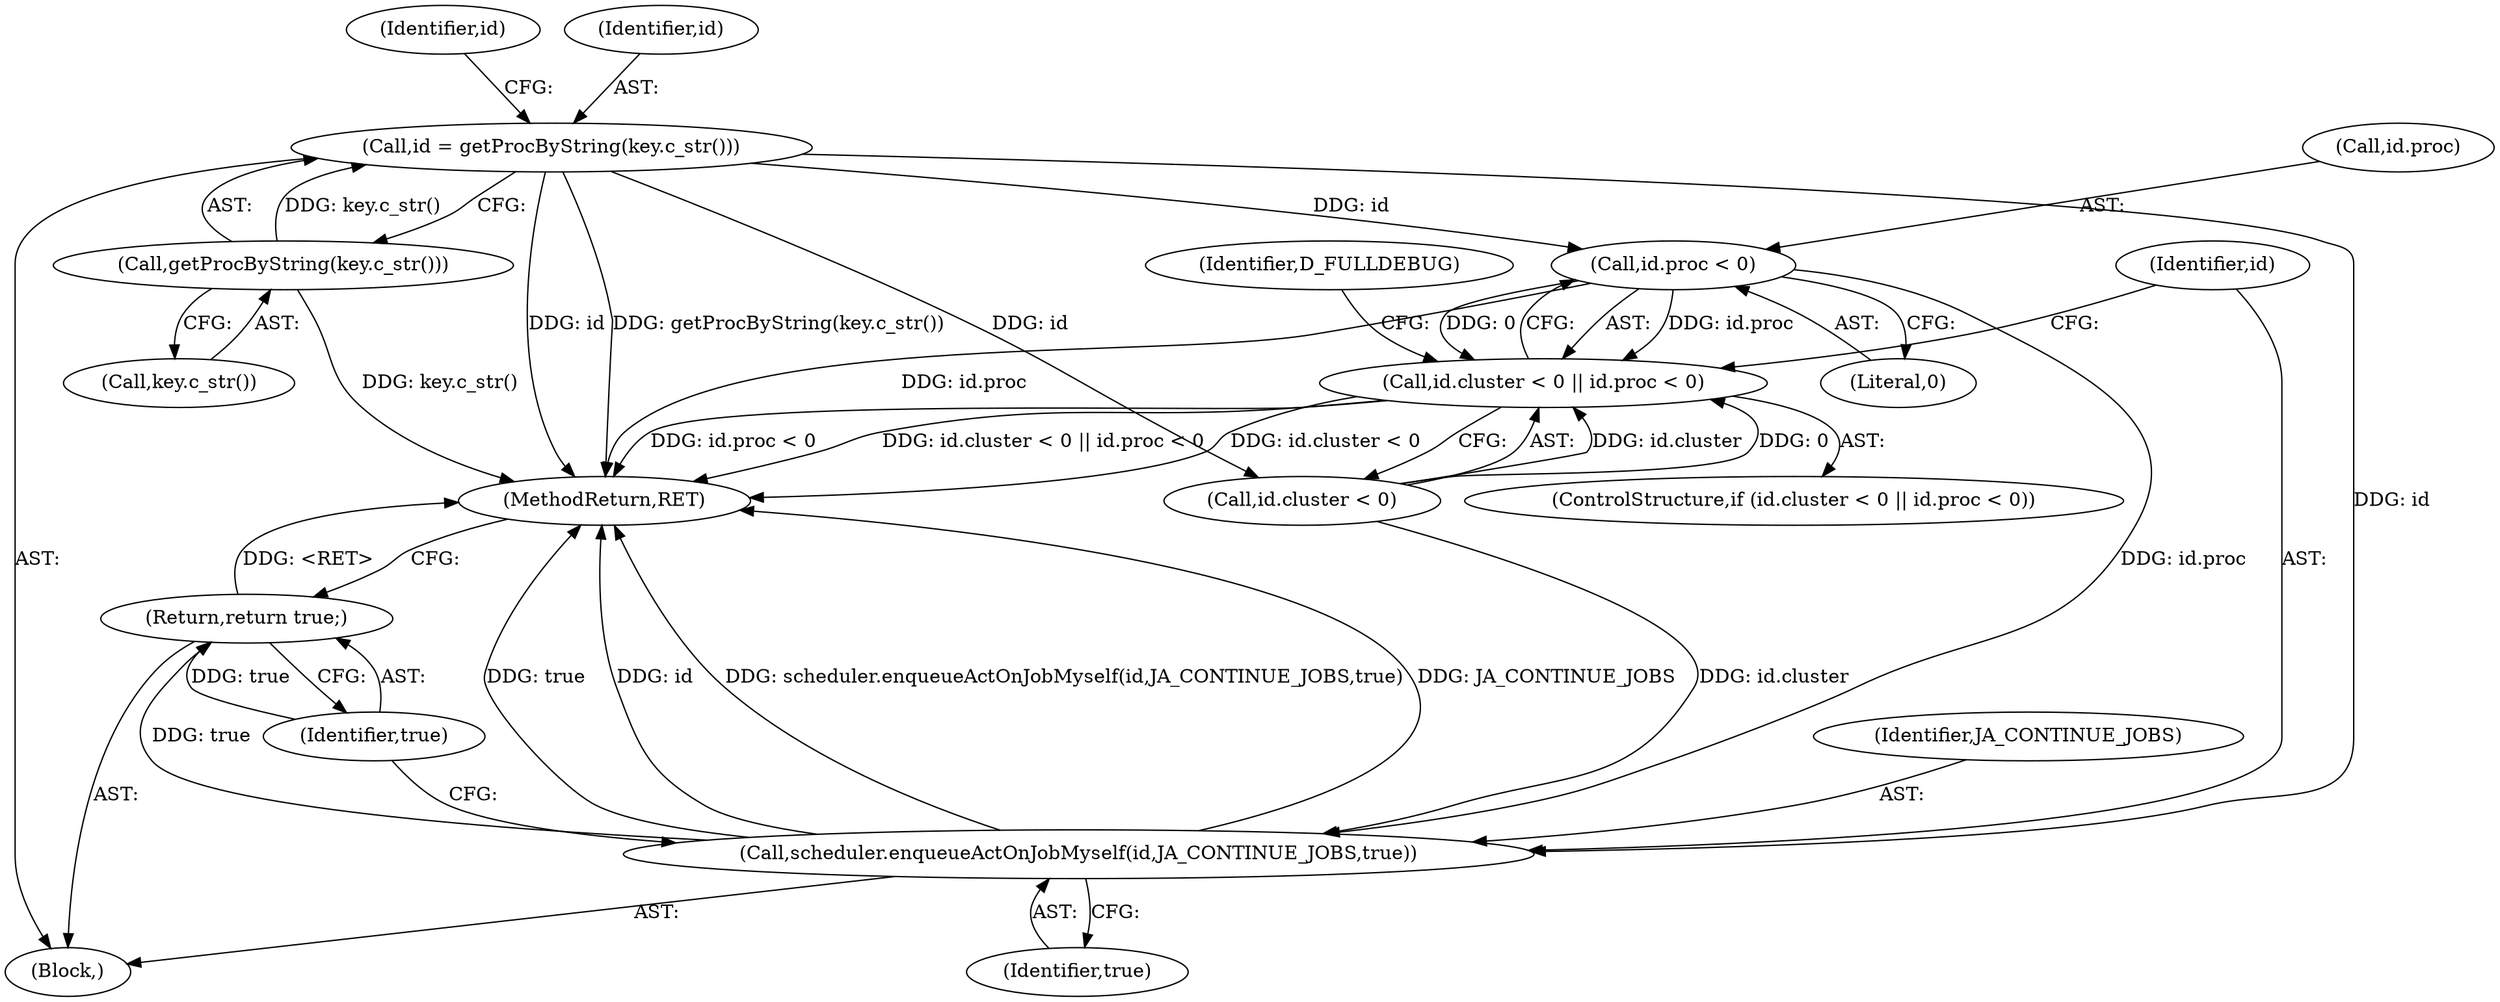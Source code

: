 digraph "1_htcondor_8f9b304c4f6c0a98dafa61b2c0e4beb3b70e4c84_0@del" {
"1000118" [label="(Call,id.proc < 0)"];
"1000107" [label="(Call,id = getProcByString(key.c_str()))"];
"1000109" [label="(Call,getProcByString(key.c_str()))"];
"1000112" [label="(Call,id.cluster < 0 || id.proc < 0)"];
"1000133" [label="(Call,scheduler.enqueueActOnJobMyself(id,JA_CONTINUE_JOBS,true))"];
"1000137" [label="(Return,return true;)"];
"1000115" [label="(Identifier,id)"];
"1000137" [label="(Return,return true;)"];
"1000105" [label="(Block,)"];
"1000125" [label="(Identifier,D_FULLDEBUG)"];
"1000111" [label="(ControlStructure,if (id.cluster < 0 || id.proc < 0))"];
"1000136" [label="(Identifier,true)"];
"1000107" [label="(Call,id = getProcByString(key.c_str()))"];
"1000118" [label="(Call,id.proc < 0)"];
"1000134" [label="(Identifier,id)"];
"1000119" [label="(Call,id.proc)"];
"1000108" [label="(Identifier,id)"];
"1000122" [label="(Literal,0)"];
"1000113" [label="(Call,id.cluster < 0)"];
"1000109" [label="(Call,getProcByString(key.c_str()))"];
"1000112" [label="(Call,id.cluster < 0 || id.proc < 0)"];
"1000110" [label="(Call,key.c_str())"];
"1000133" [label="(Call,scheduler.enqueueActOnJobMyself(id,JA_CONTINUE_JOBS,true))"];
"1000135" [label="(Identifier,JA_CONTINUE_JOBS)"];
"1000138" [label="(Identifier,true)"];
"1000139" [label="(MethodReturn,RET)"];
"1000118" -> "1000112"  [label="AST: "];
"1000118" -> "1000122"  [label="CFG: "];
"1000119" -> "1000118"  [label="AST: "];
"1000122" -> "1000118"  [label="AST: "];
"1000112" -> "1000118"  [label="CFG: "];
"1000118" -> "1000139"  [label="DDG: id.proc"];
"1000118" -> "1000112"  [label="DDG: id.proc"];
"1000118" -> "1000112"  [label="DDG: 0"];
"1000107" -> "1000118"  [label="DDG: id"];
"1000118" -> "1000133"  [label="DDG: id.proc"];
"1000107" -> "1000105"  [label="AST: "];
"1000107" -> "1000109"  [label="CFG: "];
"1000108" -> "1000107"  [label="AST: "];
"1000109" -> "1000107"  [label="AST: "];
"1000115" -> "1000107"  [label="CFG: "];
"1000107" -> "1000139"  [label="DDG: id"];
"1000107" -> "1000139"  [label="DDG: getProcByString(key.c_str())"];
"1000109" -> "1000107"  [label="DDG: key.c_str()"];
"1000107" -> "1000113"  [label="DDG: id"];
"1000107" -> "1000133"  [label="DDG: id"];
"1000109" -> "1000110"  [label="CFG: "];
"1000110" -> "1000109"  [label="AST: "];
"1000109" -> "1000139"  [label="DDG: key.c_str()"];
"1000112" -> "1000111"  [label="AST: "];
"1000112" -> "1000113"  [label="CFG: "];
"1000113" -> "1000112"  [label="AST: "];
"1000125" -> "1000112"  [label="CFG: "];
"1000134" -> "1000112"  [label="CFG: "];
"1000112" -> "1000139"  [label="DDG: id.proc < 0"];
"1000112" -> "1000139"  [label="DDG: id.cluster < 0 || id.proc < 0"];
"1000112" -> "1000139"  [label="DDG: id.cluster < 0"];
"1000113" -> "1000112"  [label="DDG: id.cluster"];
"1000113" -> "1000112"  [label="DDG: 0"];
"1000133" -> "1000105"  [label="AST: "];
"1000133" -> "1000136"  [label="CFG: "];
"1000134" -> "1000133"  [label="AST: "];
"1000135" -> "1000133"  [label="AST: "];
"1000136" -> "1000133"  [label="AST: "];
"1000138" -> "1000133"  [label="CFG: "];
"1000133" -> "1000139"  [label="DDG: true"];
"1000133" -> "1000139"  [label="DDG: id"];
"1000133" -> "1000139"  [label="DDG: scheduler.enqueueActOnJobMyself(id,JA_CONTINUE_JOBS,true)"];
"1000133" -> "1000139"  [label="DDG: JA_CONTINUE_JOBS"];
"1000113" -> "1000133"  [label="DDG: id.cluster"];
"1000133" -> "1000137"  [label="DDG: true"];
"1000137" -> "1000105"  [label="AST: "];
"1000137" -> "1000138"  [label="CFG: "];
"1000138" -> "1000137"  [label="AST: "];
"1000139" -> "1000137"  [label="CFG: "];
"1000137" -> "1000139"  [label="DDG: <RET>"];
"1000138" -> "1000137"  [label="DDG: true"];
}

